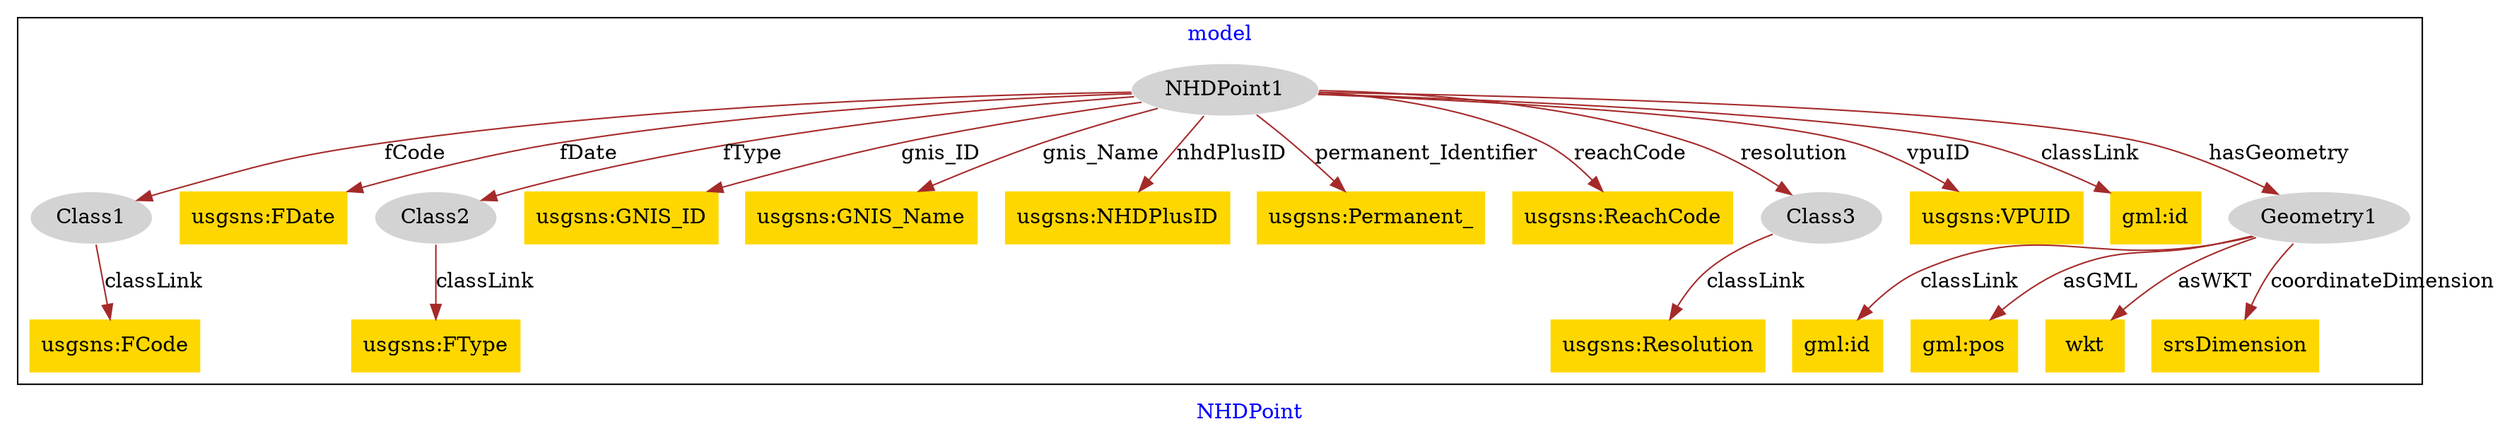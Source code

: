 digraph n0 {
fontcolor="blue"
remincross="true"
label="NHDPoint"
subgraph cluster {
label="model"
n2[style="filled",color="white",fillcolor="lightgray",label="NHDPoint1"];
n3[style="filled",color="white",fillcolor="lightgray",label="Class1"];
n4[shape="plaintext",style="filled",fillcolor="gold",label="usgsns:FDate"];
n5[style="filled",color="white",fillcolor="lightgray",label="Class2"];
n6[shape="plaintext",style="filled",fillcolor="gold",label="usgsns:GNIS_ID"];
n7[shape="plaintext",style="filled",fillcolor="gold",label="usgsns:GNIS_Name"];
n8[shape="plaintext",style="filled",fillcolor="gold",label="usgsns:NHDPlusID"];
n9[shape="plaintext",style="filled",fillcolor="gold",label="usgsns:Permanent_"];
n10[shape="plaintext",style="filled",fillcolor="gold",label="usgsns:ReachCode"];
n11[style="filled",color="white",fillcolor="lightgray",label="Class3"];
n12[shape="plaintext",style="filled",fillcolor="gold",label="usgsns:VPUID"];
n13[shape="plaintext",style="filled",fillcolor="gold",label="gml:id"];
n14[style="filled",color="white",fillcolor="lightgray",label="Geometry1"];
n15[shape="plaintext",style="filled",fillcolor="gold",label="gml:id"];
n16[shape="plaintext",style="filled",fillcolor="gold",label="gml:pos"];
n17[shape="plaintext",style="filled",fillcolor="gold",label="wkt"];
n18[shape="plaintext",style="filled",fillcolor="gold",label="srsDimension"];
n19[shape="plaintext",style="filled",fillcolor="gold",label="usgsns:FCode"];
n20[shape="plaintext",style="filled",fillcolor="gold",label="usgsns:FType"];
n21[shape="plaintext",style="filled",fillcolor="gold",label="usgsns:Resolution"];
}
n2 -> n3[color="brown",fontcolor="black",label="fCode"]
n2 -> n4[color="brown",fontcolor="black",label="fDate"]
n2 -> n5[color="brown",fontcolor="black",label="fType"]
n2 -> n6[color="brown",fontcolor="black",label="gnis_ID"]
n2 -> n7[color="brown",fontcolor="black",label="gnis_Name"]
n2 -> n8[color="brown",fontcolor="black",label="nhdPlusID"]
n2 -> n9[color="brown",fontcolor="black",label="permanent_Identifier"]
n2 -> n10[color="brown",fontcolor="black",label="reachCode"]
n2 -> n11[color="brown",fontcolor="black",label="resolution"]
n2 -> n12[color="brown",fontcolor="black",label="vpuID"]
n2 -> n13[color="brown",fontcolor="black",label="classLink"]
n2 -> n14[color="brown",fontcolor="black",label="hasGeometry"]
n14 -> n15[color="brown",fontcolor="black",label="classLink"]
n14 -> n16[color="brown",fontcolor="black",label="asGML"]
n14 -> n17[color="brown",fontcolor="black",label="asWKT"]
n14 -> n18[color="brown",fontcolor="black",label="coordinateDimension"]
n3 -> n19[color="brown",fontcolor="black",label="classLink"]
n5 -> n20[color="brown",fontcolor="black",label="classLink"]
n11 -> n21[color="brown",fontcolor="black",label="classLink"]
}
